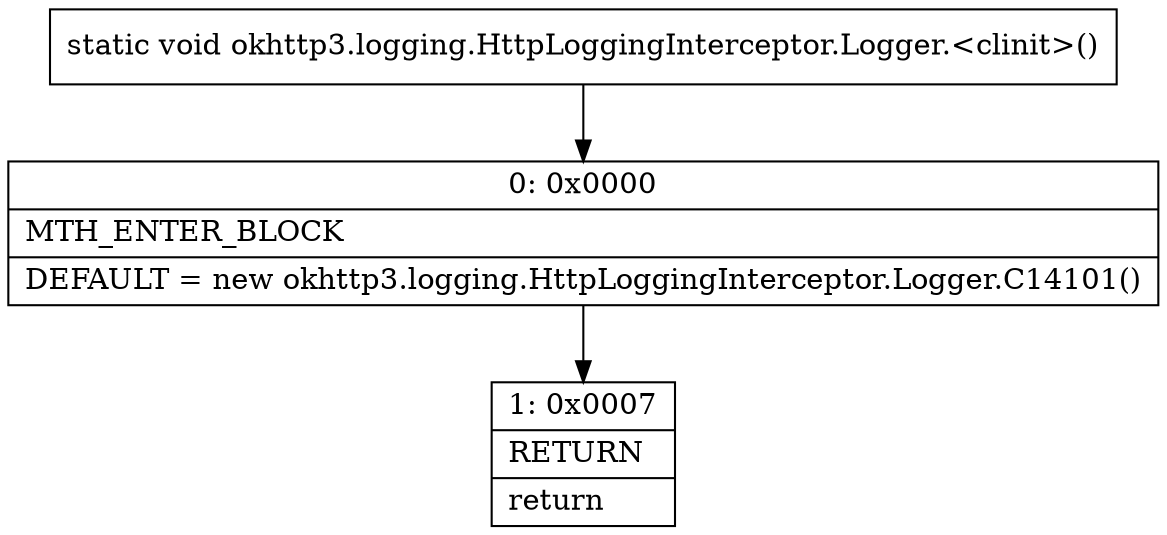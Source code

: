 digraph "CFG forokhttp3.logging.HttpLoggingInterceptor.Logger.\<clinit\>()V" {
Node_0 [shape=record,label="{0\:\ 0x0000|MTH_ENTER_BLOCK\l|DEFAULT = new okhttp3.logging.HttpLoggingInterceptor.Logger.C14101()\l}"];
Node_1 [shape=record,label="{1\:\ 0x0007|RETURN\l|return\l}"];
MethodNode[shape=record,label="{static void okhttp3.logging.HttpLoggingInterceptor.Logger.\<clinit\>() }"];
MethodNode -> Node_0;
Node_0 -> Node_1;
}

